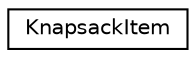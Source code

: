 digraph "Graphical Class Hierarchy"
{
 // LATEX_PDF_SIZE
  edge [fontname="Helvetica",fontsize="10",labelfontname="Helvetica",labelfontsize="10"];
  node [fontname="Helvetica",fontsize="10",shape=record];
  rankdir="LR";
  Node0 [label="KnapsackItem",height=0.2,width=0.4,color="black", fillcolor="white", style="filled",URL="$structoperations__research_1_1_knapsack_item.html",tooltip=" "];
}
